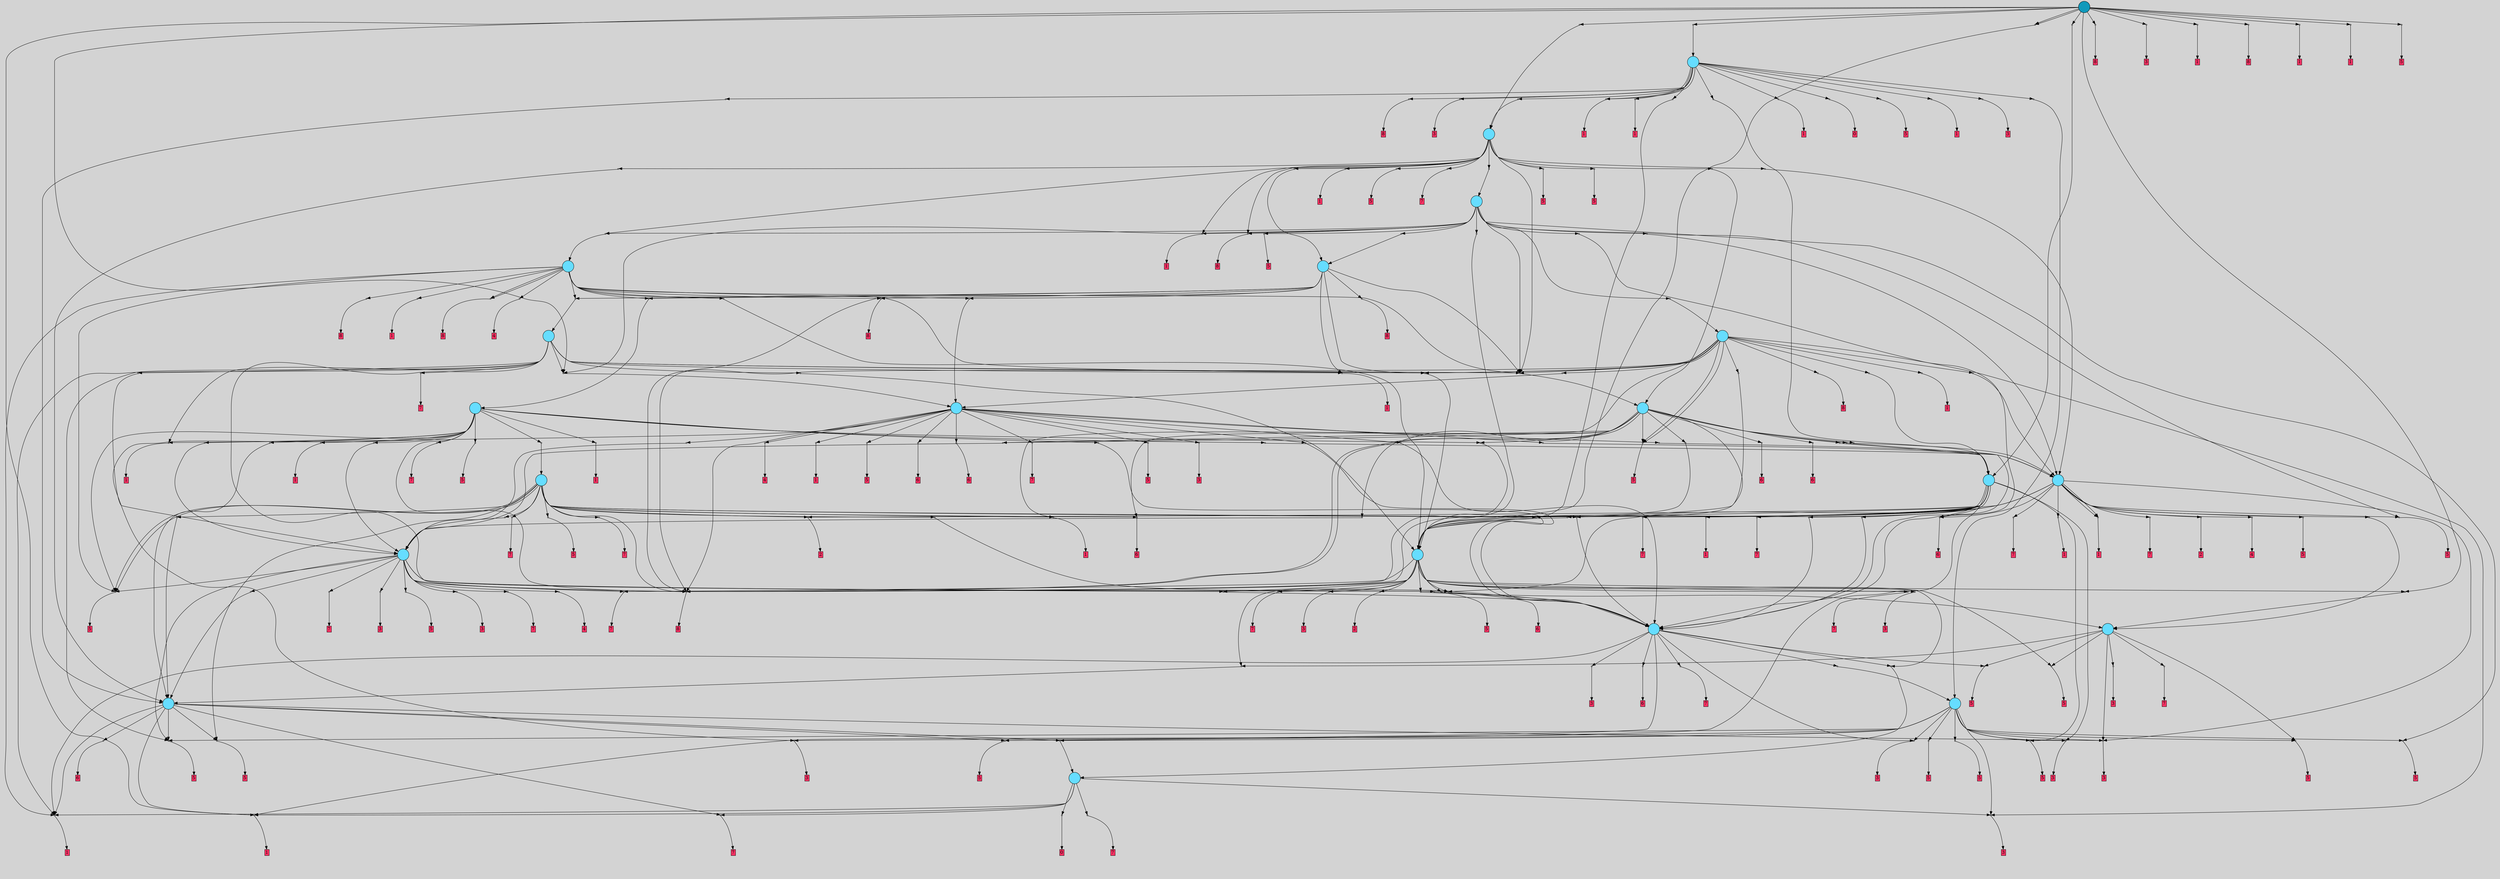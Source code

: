 // File exported with GEGELATI v1.3.1
// On the 2024-07-13 12:42:36
// With the MARL::MarlTPGGraphDotExporter
digraph{
	graph[pad = "0.212, 0.055" bgcolor = lightgray]
	node[shape=circle style = filled label = ""]
		T58 [fillcolor="#66ddff"]
		T89 [fillcolor="#66ddff"]
		T109 [fillcolor="#66ddff"]
		T120 [fillcolor="#66ddff"]
		T131 [fillcolor="#66ddff"]
		T178 [fillcolor="#66ddff"]
		T211 [fillcolor="#66ddff"]
		T232 [fillcolor="#66ddff"]
		T242 [fillcolor="#66ddff"]
		T268 [fillcolor="#66ddff"]
		T290 [fillcolor="#66ddff"]
		T355 [fillcolor="#66ddff"]
		T364 [fillcolor="#66ddff"]
		T438 [fillcolor="#66ddff"]
		T445 [fillcolor="#66ddff"]
		T491 [fillcolor="#66ddff"]
		T493 [fillcolor="#66ddff"]
		T500 [fillcolor="#66ddff"]
		T560 [fillcolor="#66ddff"]
		T916 [fillcolor="#66ddff"]
		T1030 [fillcolor="#1199bb"]
		P33272 [fillcolor="#cccccc" shape=point] //
		I33272 [shape=box style=invis label="5|5&0|5#0|5&#92;n4|0&1|7#4|1&#92;n5|7&1|7#3|1&#92;n"]
		P33272 -> I33272[style=invis]
		A20392 [fillcolor="#ff3366" shape=box margin=0.03 width=0 height=0 label="1"]
		T58 -> P33272 -> A20392
		P33273 [fillcolor="#cccccc" shape=point] //
		I33273 [shape=box style=invis label="3|3&0|5#3|7&#92;n0|0&1|2#0|4&#92;n0|0&3|4#2|0&#92;n0|4&0|6#0|2&#92;n1|0&4|1#4|4&#92;n2|2&0|0#4|2&#92;n8|5&2|2#0|2&#92;n0|2&0|3#0|5&#92;n3|5&3|1#0|3&#92;n"]
		P33273 -> I33273[style=invis]
		A20393 [fillcolor="#ff3366" shape=box margin=0.03 width=0 height=0 label="0"]
		T58 -> P33273 -> A20393
		P33274 [fillcolor="#cccccc" shape=point] //
		I33274 [shape=box style=invis label="2|0&2|7#4|7&#92;n3|2&4|2#2|1&#92;n"]
		P33274 -> I33274[style=invis]
		A20394 [fillcolor="#ff3366" shape=box margin=0.03 width=0 height=0 label="7"]
		T58 -> P33274 -> A20394
		P33275 [fillcolor="#cccccc" shape=point] //
		I33275 [shape=box style=invis label="2|0&4|3#2|2&#92;n1|1&2|2#0|6&#92;n"]
		P33275 -> I33275[style=invis]
		A20395 [fillcolor="#ff3366" shape=box margin=0.03 width=0 height=0 label="3"]
		T58 -> P33275 -> A20395
		P33276 [fillcolor="#cccccc" shape=point] //
		I33276 [shape=box style=invis label="4|7&3|3#1|5&#92;n3|2&1|4#2|4&#92;n8|6&2|1#2|2&#92;n4|1&4|3#1|3&#92;n0|2&4|1#1|0&#92;n2|7&0|3#0|3&#92;n6|7&0|1#4|0&#92;n6|7&0|3#3|4&#92;n2|7&3|2#2|6&#92;n7|2&0|6#3|0&#92;n"]
		P33276 -> I33276[style=invis]
		A20396 [fillcolor="#ff3366" shape=box margin=0.03 width=0 height=0 label="7"]
		T58 -> P33276 -> A20396
		P33277 [fillcolor="#cccccc" shape=point] //
		I33277 [shape=box style=invis label="7|0&0|2#1|0&#92;n5|3&3|7#2|4&#92;n5|0&0|7#4|3&#92;n5|7&4|0#1|1&#92;n4|2&0|4#3|1&#92;n"]
		P33277 -> I33277[style=invis]
		A20397 [fillcolor="#ff3366" shape=box margin=0.03 width=0 height=0 label="1"]
		T58 -> P33277 -> A20397
		P33278 [fillcolor="#cccccc" shape=point] //
		I33278 [shape=box style=invis label="2|0&4|5#2|2&#92;n7|0&2|7#4|4&#92;n"]
		P33278 -> I33278[style=invis]
		A20398 [fillcolor="#ff3366" shape=box margin=0.03 width=0 height=0 label="5"]
		T89 -> P33278 -> A20398
		P33279 [fillcolor="#cccccc" shape=point] //
		I33279 [shape=box style=invis label="2|2&0|0#0|0&#92;n7|1&1|2#0|6&#92;n4|7&2|5#3|1&#92;n3|4&0|2#0|5&#92;n3|2&0|2#4|6&#92;n3|3&3|7#1|4&#92;n0|5&2|1#0|5&#92;n1|6&4|3#0|4&#92;n"]
		P33279 -> I33279[style=invis]
		A20399 [fillcolor="#ff3366" shape=box margin=0.03 width=0 height=0 label="6"]
		T89 -> P33279 -> A20399
		T89 -> P33276
		P33280 [fillcolor="#cccccc" shape=point] //
		I33280 [shape=box style=invis label="6|1&2|4#3|4&#92;n4|7&1|7#3|4&#92;n3|5&3|1#4|7&#92;n1|7&1|4#4|2&#92;n0|0&2|1#1|4&#92;n8|7&1|3#2|5&#92;n5|3&1|0#2|0&#92;n"]
		P33280 -> I33280[style=invis]
		A20400 [fillcolor="#ff3366" shape=box margin=0.03 width=0 height=0 label="5"]
		T89 -> P33280 -> A20400
		P33281 [fillcolor="#cccccc" shape=point] //
		I33281 [shape=box style=invis label="5|7&4|3#3|5&#92;n6|6&2|3#1|5&#92;n5|3&3|0#3|3&#92;n4|1&4|2#0|5&#92;n3|6&1|6#0|7&#92;n1|0&2|1#0|7&#92;n"]
		P33281 -> I33281[style=invis]
		A20401 [fillcolor="#ff3366" shape=box margin=0.03 width=0 height=0 label="5"]
		T89 -> P33281 -> A20401
		T89 -> P33277
		P33282 [fillcolor="#cccccc" shape=point] //
		I33282 [shape=box style=invis label="5|7&4|3#3|5&#92;n0|7&0|1#1|0&#92;n1|0&2|5#0|7&#92;n4|1&1|1#4|5&#92;n5|3&3|0#3|3&#92;n4|1&1|2#0|1&#92;n"]
		P33282 -> I33282[style=invis]
		T89 -> P33282 -> T58
		P33283 [fillcolor="#cccccc" shape=point] //
		I33283 [shape=box style=invis label="1|1&2|2#0|6&#92;n2|0&4|5#2|2&#92;n"]
		P33283 -> I33283[style=invis]
		A20402 [fillcolor="#ff3366" shape=box margin=0.03 width=0 height=0 label="3"]
		T89 -> P33283 -> A20402
		T89 -> P33272
		P33284 [fillcolor="#cccccc" shape=point] //
		I33284 [shape=box style=invis label="6|2&4|4#3|4&#92;n1|3&0|0#4|5&#92;n2|0&4|5#2|4&#92;n"]
		P33284 -> I33284[style=invis]
		A20403 [fillcolor="#ff3366" shape=box margin=0.03 width=0 height=0 label="5"]
		T109 -> P33284 -> A20403
		T109 -> P33272
		P33285 [fillcolor="#cccccc" shape=point] //
		I33285 [shape=box style=invis label="1|2&0|6#1|2&#92;n0|1&3|3#4|3&#92;n5|0&4|1#2|4&#92;n8|2&2|2#2|0&#92;n"]
		P33285 -> I33285[style=invis]
		A20404 [fillcolor="#ff3366" shape=box margin=0.03 width=0 height=0 label="3"]
		T109 -> P33285 -> A20404
		P33286 [fillcolor="#cccccc" shape=point] //
		I33286 [shape=box style=invis label="5|3&1|0#2|0&#92;n4|7&1|7#3|4&#92;n3|5&3|5#4|7&#92;n1|7&1|4#4|2&#92;n0|0&2|1#1|4&#92;n3|1&2|6#1|0&#92;n8|7&1|3#2|5&#92;n6|1&2|4#3|4&#92;n"]
		P33286 -> I33286[style=invis]
		A20405 [fillcolor="#ff3366" shape=box margin=0.03 width=0 height=0 label="5"]
		T109 -> P33286 -> A20405
		T109 -> P33281
		T109 -> P33275
		P33287 [fillcolor="#cccccc" shape=point] //
		I33287 [shape=box style=invis label="1|6&0|0#2|3&#92;n2|1&2|5#2|7&#92;n7|7&1|6#2|4&#92;n8|6&0|5#0|7&#92;n2|2&2|5#4|4&#92;n5|2&3|4#0|4&#92;n"]
		P33287 -> I33287[style=invis]
		A20406 [fillcolor="#ff3366" shape=box margin=0.03 width=0 height=0 label="3"]
		T109 -> P33287 -> A20406
		P33288 [fillcolor="#cccccc" shape=point] //
		I33288 [shape=box style=invis label="2|1&0|2#1|0&#92;n1|3&2|6#0|2&#92;n4|7&2|7#3|4&#92;n1|6&4|1#3|4&#92;n5|0&4|7#4|5&#92;n8|5&3|2#1|7&#92;n1|4&4|6#4|7&#92;n5|0&3|0#2|0&#92;n"]
		P33288 -> I33288[style=invis]
		A20407 [fillcolor="#ff3366" shape=box margin=0.03 width=0 height=0 label="5"]
		T109 -> P33288 -> A20407
		P33289 [fillcolor="#cccccc" shape=point] //
		I33289 [shape=box style=invis label="3|0&3|0#0|7&#92;n4|7&0|4#2|4&#92;n2|6&3|0#4|1&#92;n2|7&2|2#1|0&#92;n3|5&3|6#4|7&#92;n6|5&1|2#4|2&#92;n5|3&4|0#3|0&#92;n8|0&0|2#0|1&#92;n8|7&1|0#2|5&#92;n0|5&3|2#1|7&#92;n"]
		P33289 -> I33289[style=invis]
		A20408 [fillcolor="#ff3366" shape=box margin=0.03 width=0 height=0 label="5"]
		T109 -> P33289 -> A20408
		T109 -> P33282
		P33290 [fillcolor="#cccccc" shape=point] //
		I33290 [shape=box style=invis label="5|7&4|3#3|5&#92;n6|6&4|3#1|5&#92;n5|3&3|0#3|3&#92;n1|0&2|1#0|7&#92;n4|1&1|2#0|5&#92;n3|6&1|6#0|7&#92;n"]
		P33290 -> I33290[style=invis]
		A20409 [fillcolor="#ff3366" shape=box margin=0.03 width=0 height=0 label="5"]
		T109 -> P33290 -> A20409
		P33291 [fillcolor="#cccccc" shape=point] //
		I33291 [shape=box style=invis label="8|5&2|6#0|3&#92;n2|0&4|5#2|2&#92;n"]
		P33291 -> I33291[style=invis]
		A20410 [fillcolor="#ff3366" shape=box margin=0.03 width=0 height=0 label="3"]
		T109 -> P33291 -> A20410
		T109 -> P33283
		P33292 [fillcolor="#cccccc" shape=point] //
		I33292 [shape=box style=invis label="4|0&4|1#3|6&#92;n1|7&3|0#1|4&#92;n"]
		P33292 -> I33292[style=invis]
		T120 -> P33292 -> T89
		P33293 [fillcolor="#cccccc" shape=point] //
		I33293 [shape=box style=invis label="4|7&3|3#1|5&#92;n4|1&4|3#1|3&#92;n8|6&2|1#2|2&#92;n3|2&1|4#2|4&#92;n0|2&4|1#1|0&#92;n2|7&0|3#0|3&#92;n6|7&0|1#4|0&#92;n6|7&4|3#3|4&#92;n2|7&3|2#2|6&#92;n7|2&0|6#3|0&#92;n"]
		P33293 -> I33293[style=invis]
		A20411 [fillcolor="#ff3366" shape=box margin=0.03 width=0 height=0 label="7"]
		T120 -> P33293 -> A20411
		T120 -> P33286
		P33294 [fillcolor="#cccccc" shape=point] //
		I33294 [shape=box style=invis label="2|1&0|2#1|0&#92;n2|4&0|6#3|7&#92;n1|3&2|6#0|2&#92;n8|5&3|2#1|7&#92;n8|6&4|1#3|4&#92;n5|0&4|7#4|5&#92;n4|7&2|7#3|4&#92;n1|4&4|6#4|7&#92;n5|0&3|0#2|0&#92;n"]
		P33294 -> I33294[style=invis]
		A20412 [fillcolor="#ff3366" shape=box margin=0.03 width=0 height=0 label="3"]
		T120 -> P33294 -> A20412
		P33295 [fillcolor="#cccccc" shape=point] //
		I33295 [shape=box style=invis label="2|0&4|5#2|7&#92;n"]
		P33295 -> I33295[style=invis]
		A20413 [fillcolor="#ff3366" shape=box margin=0.03 width=0 height=0 label="5"]
		T120 -> P33295 -> A20413
		T120 -> P33283
		P33296 [fillcolor="#cccccc" shape=point] //
		I33296 [shape=box style=invis label="5|7&4|3#3|5&#92;n6|6&2|3#1|5&#92;n1|0&2|1#0|7&#92;n4|1&4|2#0|5&#92;n5|3&3|1#3|3&#92;n"]
		P33296 -> I33296[style=invis]
		A20414 [fillcolor="#ff3366" shape=box margin=0.03 width=0 height=0 label="5"]
		T120 -> P33296 -> A20414
		T131 -> P33278
		P33297 [fillcolor="#cccccc" shape=point] //
		I33297 [shape=box style=invis label="7|2&2|7#2|6&#92;n1|3&2|6#0|2&#92;n1|6&4|1#3|4&#92;n2|1&0|2#1|0&#92;n4|7&2|7#0|4&#92;n1|4&4|6#4|7&#92;n5|0&4|7#4|5&#92;n8|5&3|2#1|7&#92;n2|6&0|7#1|1&#92;n"]
		P33297 -> I33297[style=invis]
		T131 -> P33297 -> T109
		T131 -> P33291
		T131 -> P33277
		P33298 [fillcolor="#cccccc" shape=point] //
		I33298 [shape=box style=invis label="5|7&4|3#3|5&#92;n0|7&0|1#1|0&#92;n6|6&4|3#1|5&#92;n5|3&3|0#3|3&#92;n1|0&2|5#0|7&#92;n4|1&1|2#0|5&#92;n"]
		P33298 -> I33298[style=invis]
		T131 -> P33298 -> T58
		T131 -> P33295
		P33299 [fillcolor="#cccccc" shape=point] //
		I33299 [shape=box style=invis label="6|0&2|3#2|6&#92;n8|3&3|6#4|5&#92;n6|3&3|6#0|4&#92;n4|5&0|4#4|6&#92;n8|2&0|1#4|6&#92;n"]
		P33299 -> I33299[style=invis]
		A20415 [fillcolor="#ff3366" shape=box margin=0.03 width=0 height=0 label="7"]
		T131 -> P33299 -> A20415
		P33300 [fillcolor="#cccccc" shape=point] //
		I33300 [shape=box style=invis label="7|1&4|1#0|7&#92;n1|3&1|5#0|7&#92;n6|0&1|5#0|3&#92;n8|5&2|6#4|3&#92;n"]
		P33300 -> I33300[style=invis]
		A20416 [fillcolor="#ff3366" shape=box margin=0.03 width=0 height=0 label="3"]
		T131 -> P33300 -> A20416
		P33301 [fillcolor="#cccccc" shape=point] //
		I33301 [shape=box style=invis label="2|2&0|0#0|0&#92;n7|1&1|2#0|6&#92;n4|7&2|5#3|1&#92;n3|4&0|2#0|5&#92;n3|2&0|2#4|6&#92;n1|2&0|1#4|1&#92;n0|5&2|1#0|5&#92;n1|6&4|0#0|4&#92;n3|3&3|7#1|4&#92;n"]
		P33301 -> I33301[style=invis]
		A20417 [fillcolor="#ff3366" shape=box margin=0.03 width=0 height=0 label="6"]
		T131 -> P33301 -> A20417
		T178 -> P33292
		P33302 [fillcolor="#cccccc" shape=point] //
		I33302 [shape=box style=invis label="2|0&1|5#2|4&#92;n1|3&0|0#4|5&#92;n"]
		P33302 -> I33302[style=invis]
		A20418 [fillcolor="#ff3366" shape=box margin=0.03 width=0 height=0 label="8"]
		T178 -> P33302 -> A20418
		P33303 [fillcolor="#cccccc" shape=point] //
		I33303 [shape=box style=invis label="0|7&2|4#4|1&#92;n3|2&1|4#4|1&#92;n8|5&0|5#3|7&#92;n3|3&4|0#3|7&#92;n0|2&4|1#1|0&#92;n8|6&3|5#2|2&#92;n4|0&2|7#2|5&#92;n5|5&4|3#4|3&#92;n6|7&0|1#4|0&#92;n3|7&3|0#2|6&#92;n"]
		P33303 -> I33303[style=invis]
		A20419 [fillcolor="#ff3366" shape=box margin=0.03 width=0 height=0 label="7"]
		T178 -> P33303 -> A20419
		P33304 [fillcolor="#cccccc" shape=point] //
		I33304 [shape=box style=invis label="1|1&0|2#0|6&#92;n2|0&4|3#2|2&#92;n"]
		P33304 -> I33304[style=invis]
		A20420 [fillcolor="#ff3366" shape=box margin=0.03 width=0 height=0 label="3"]
		T178 -> P33304 -> A20420
		P33305 [fillcolor="#cccccc" shape=point] //
		I33305 [shape=box style=invis label="5|4&1|3#2|4&#92;n6|5&1|7#3|6&#92;n"]
		P33305 -> I33305[style=invis]
		T178 -> P33305 -> T131
		P33306 [fillcolor="#cccccc" shape=point] //
		I33306 [shape=box style=invis label="0|1&1|6#1|2&#92;n4|1&4|5#2|0&#92;n2|7&2|5#4|5&#92;n7|5&1|1#0|7&#92;n0|0&2|0#0|2&#92;n0|5&2|5#4|5&#92;n1|4&3|5#1|0&#92;n0|5&4|4#3|7&#92;n"]
		P33306 -> I33306[style=invis]
		A20421 [fillcolor="#ff3366" shape=box margin=0.03 width=0 height=0 label="6"]
		T178 -> P33306 -> A20421
		P33307 [fillcolor="#cccccc" shape=point] //
		I33307 [shape=box style=invis label="0|7&2|4#4|1&#92;n8|6&3|5#2|2&#92;n0|2&4|1#1|0&#92;n3|3&4|0#3|7&#92;n8|5&0|5#3|7&#92;n3|2&1|4#4|1&#92;n4|0&2|7#2|7&#92;n5|5&4|3#4|3&#92;n6|7&0|1#4|0&#92;n2|7&3|0#2|6&#92;n"]
		P33307 -> I33307[style=invis]
		A20422 [fillcolor="#ff3366" shape=box margin=0.03 width=0 height=0 label="7"]
		T178 -> P33307 -> A20422
		P33308 [fillcolor="#cccccc" shape=point] //
		I33308 [shape=box style=invis label="2|7&3|0#2|6&#92;n0|2&4|1#1|0&#92;n3|3&4|0#3|7&#92;n8|5&0|5#3|7&#92;n3|2&1|4#4|1&#92;n4|0&2|7#2|7&#92;n5|5&0|3#4|3&#92;n6|7&0|1#4|0&#92;n8|6&3|5#2|2&#92;n"]
		P33308 -> I33308[style=invis]
		A20423 [fillcolor="#ff3366" shape=box margin=0.03 width=0 height=0 label="7"]
		T178 -> P33308 -> A20423
		P33309 [fillcolor="#cccccc" shape=point] //
		I33309 [shape=box style=invis label="2|1&0|2#1|0&#92;n2|4&0|6#3|7&#92;n1|4&4|6#4|7&#92;n8|5&3|4#1|7&#92;n8|6&4|1#3|4&#92;n5|0&3|0#2|0&#92;n5|0&4|7#4|5&#92;n4|7&2|7#1|4&#92;n1|3&2|6#0|2&#92;n6|2&2|1#4|1&#92;n"]
		P33309 -> I33309[style=invis]
		A20424 [fillcolor="#ff3366" shape=box margin=0.03 width=0 height=0 label="3"]
		T178 -> P33309 -> A20424
		P33310 [fillcolor="#cccccc" shape=point] //
		I33310 [shape=box style=invis label="0|5&2|1#1|5&#92;n2|2&0|7#0|0&#92;n3|4&2|0#1|5&#92;n3|2&0|2#4|6&#92;n8|1&1|0#1|7&#92;n3|4&0|2#0|5&#92;n4|7&2|5#3|1&#92;n3|0&2|5#1|5&#92;n7|2&1|2#0|6&#92;n1|3&4|3#2|4&#92;n"]
		P33310 -> I33310[style=invis]
		A20425 [fillcolor="#ff3366" shape=box margin=0.03 width=0 height=0 label="2"]
		T178 -> P33310 -> A20425
		P33311 [fillcolor="#cccccc" shape=point] //
		I33311 [shape=box style=invis label="3|3&0|4#0|6&#92;n2|0&2|5#2|7&#92;n"]
		P33311 -> I33311[style=invis]
		A20426 [fillcolor="#ff3366" shape=box margin=0.03 width=0 height=0 label="5"]
		T178 -> P33311 -> A20426
		T178 -> P33298
		T178 -> P33296
		P33312 [fillcolor="#cccccc" shape=point] //
		I33312 [shape=box style=invis label="5|7&4|3#4|5&#92;n6|6&2|3#1|5&#92;n5|7&2|7#0|4&#92;n4|1&4|2#0|5&#92;n3|6&1|6#0|7&#92;n7|5&2|5#4|1&#92;n5|3&1|0#3|3&#92;n1|0&2|1#0|7&#92;n"]
		P33312 -> I33312[style=invis]
		T178 -> P33312 -> T120
		P33313 [fillcolor="#cccccc" shape=point] //
		I33313 [shape=box style=invis label="0|0&4|7#0|0&#92;n6|5&1|7#3|6&#92;n"]
		P33313 -> I33313[style=invis]
		T178 -> P33313 -> T131
		P33314 [fillcolor="#cccccc" shape=point] //
		I33314 [shape=box style=invis label="0|2&0|6#0|0&#92;n1|0&3|5#3|0&#92;n"]
		P33314 -> I33314[style=invis]
		T211 -> P33314 -> T89
		T211 -> P33302
		P33315 [fillcolor="#cccccc" shape=point] //
		I33315 [shape=box style=invis label="0|7&2|4#4|1&#92;n3|2&1|4#4|1&#92;n8|5&0|5#3|7&#92;n6|7&1|1#4|0&#92;n3|1&4|4#1|7&#92;n8|6&3|5#2|2&#92;n5|5&4|3#4|3&#92;n4|0&4|7#2|5&#92;n3|3&4|0#3|7&#92;n3|7&3|0#2|6&#92;n"]
		P33315 -> I33315[style=invis]
		A20427 [fillcolor="#ff3366" shape=box margin=0.03 width=0 height=0 label="7"]
		T211 -> P33315 -> A20427
		T211 -> P33313
		T211 -> P33306
		P33316 [fillcolor="#cccccc" shape=point] //
		I33316 [shape=box style=invis label="2|0&2|5#2|7&#92;n"]
		P33316 -> I33316[style=invis]
		A20428 [fillcolor="#ff3366" shape=box margin=0.03 width=0 height=0 label="5"]
		T211 -> P33316 -> A20428
		P33317 [fillcolor="#cccccc" shape=point] //
		I33317 [shape=box style=invis label="5|1&1|6#2|2&#92;n0|0&0|7#0|4&#92;n2|5&1|1#4|0&#92;n8|5&3|6#1|7&#92;n1|4&1|0#0|6&#92;n7|6&3|0#3|6&#92;n1|7&2|6#0|4&#92;n"]
		P33317 -> I33317[style=invis]
		A20429 [fillcolor="#ff3366" shape=box margin=0.03 width=0 height=0 label="3"]
		T211 -> P33317 -> A20429
		P33318 [fillcolor="#cccccc" shape=point] //
		I33318 [shape=box style=invis label="7|6&3|3#4|6&#92;n1|0&2|5#0|7&#92;n6|1&0|2#0|5&#92;n6|6&2|2#3|1&#92;n7|4&1|5#0|5&#92;n5|7&4|3#0|5&#92;n"]
		P33318 -> I33318[style=invis]
		A20430 [fillcolor="#ff3366" shape=box margin=0.03 width=0 height=0 label="5"]
		T211 -> P33318 -> A20430
		P33319 [fillcolor="#cccccc" shape=point] //
		I33319 [shape=box style=invis label="5|5&2|6#3|6&#92;n1|5&0|1#1|3&#92;n5|3&1|0#4|7&#92;n6|0&3|7#1|4&#92;n"]
		P33319 -> I33319[style=invis]
		A20431 [fillcolor="#ff3366" shape=box margin=0.03 width=0 height=0 label="3"]
		T211 -> P33319 -> A20431
		P33320 [fillcolor="#cccccc" shape=point] //
		I33320 [shape=box style=invis label="4|0&2|7#2|7&#92;n0|2&4|1#1|0&#92;n3|3&4|0#4|7&#92;n3|2&1|4#4|1&#92;n2|7&3|0#2|6&#92;n5|5&0|3#4|3&#92;n6|7&0|1#4|0&#92;n8|6&3|5#2|2&#92;n"]
		P33320 -> I33320[style=invis]
		A20432 [fillcolor="#ff3366" shape=box margin=0.03 width=0 height=0 label="7"]
		T211 -> P33320 -> A20432
		T211 -> P33307
		T211 -> P33281
		P33321 [fillcolor="#cccccc" shape=point] //
		I33321 [shape=box style=invis label="3|6&2|6#0|7&#92;n5|7&4|3#4|5&#92;n4|1&2|2#0|5&#92;n5|3&3|0#3|3&#92;n6|6&2|3#1|5&#92;n1|3&0|6#0|4&#92;n1|0&2|1#0|7&#92;n"]
		P33321 -> I33321[style=invis]
		T211 -> P33321 -> T120
		P33322 [fillcolor="#cccccc" shape=point] //
		I33322 [shape=box style=invis label="2|7&2|0#1|5&#92;n2|0&3|5#2|2&#92;n"]
		P33322 -> I33322[style=invis]
		A20433 [fillcolor="#ff3366" shape=box margin=0.03 width=0 height=0 label="4"]
		T211 -> P33322 -> A20433
		P33323 [fillcolor="#cccccc" shape=point] //
		I33323 [shape=box style=invis label="1|7&3|0#4|4&#92;n4|0&4|6#3|6&#92;n6|2&0|1#1|0&#92;n"]
		P33323 -> I33323[style=invis]
		T232 -> P33323 -> T178
		P33324 [fillcolor="#cccccc" shape=point] //
		I33324 [shape=box style=invis label="3|0&3|3#2|1&#92;n5|0&3|4#2|7&#92;n"]
		P33324 -> I33324[style=invis]
		T232 -> P33324 -> T131
		P33325 [fillcolor="#cccccc" shape=point] //
		I33325 [shape=box style=invis label="1|4&3|5#0|0&#92;n4|1&4|5#2|0&#92;n2|7&2|5#4|5&#92;n7|5&1|1#0|7&#92;n0|0&2|0#0|2&#92;n2|7&1|3#0|6&#92;n0|5&2|5#4|5&#92;n0|1&1|6#1|2&#92;n0|5&4|4#3|7&#92;n"]
		P33325 -> I33325[style=invis]
		A20434 [fillcolor="#ff3366" shape=box margin=0.03 width=0 height=0 label="6"]
		T232 -> P33325 -> A20434
		P33326 [fillcolor="#cccccc" shape=point] //
		I33326 [shape=box style=invis label="6|0&2|4#4|2&#92;n4|1&3|2#2|6&#92;n4|2&0|4#1|4&#92;n"]
		P33326 -> I33326[style=invis]
		T232 -> P33326 -> T131
		T232 -> P33290
		T232 -> P33325
		P33327 [fillcolor="#cccccc" shape=point] //
		I33327 [shape=box style=invis label="4|5&0|4#4|6&#92;n8|3&3|6#4|5&#92;n6|3&3|6#0|4&#92;n6|0&4|3#2|6&#92;n3|5&4|7#4|1&#92;n8|2&0|1#4|6&#92;n"]
		P33327 -> I33327[style=invis]
		A20435 [fillcolor="#ff3366" shape=box margin=0.03 width=0 height=0 label="7"]
		T232 -> P33327 -> A20435
		P33328 [fillcolor="#cccccc" shape=point] //
		I33328 [shape=box style=invis label="2|2&0|7#0|0&#92;n0|5&2|1#0|5&#92;n4|7&2|5#3|1&#92;n3|4&0|2#0|5&#92;n3|2&0|2#4|6&#92;n3|3&3|7#1|4&#92;n7|1&1|2#0|6&#92;n1|6&4|3#0|4&#92;n"]
		P33328 -> I33328[style=invis]
		A20436 [fillcolor="#ff3366" shape=box margin=0.03 width=0 height=0 label="2"]
		T232 -> P33328 -> A20436
		T232 -> P33278
		P33329 [fillcolor="#cccccc" shape=point] //
		I33329 [shape=box style=invis label="3|7&1|3#4|6&#92;n2|0&2|3#0|7&#92;n8|4&3|6#0|6&#92;n"]
		P33329 -> I33329[style=invis]
		A20437 [fillcolor="#ff3366" shape=box margin=0.03 width=0 height=0 label="1"]
		T232 -> P33329 -> A20437
		P33330 [fillcolor="#cccccc" shape=point] //
		I33330 [shape=box style=invis label="0|7&2|4#4|1&#92;n6|7&2|0#4|0&#92;n3|3&4|0#3|7&#92;n4|0&2|7#3|7&#92;n3|2&1|4#4|1&#92;n8|5&0|5#3|7&#92;n0|1&0|3#2|1&#92;n2|7&3|0#2|6&#92;n1|6&0|7#3|0&#92;n5|5&4|3#4|3&#92;n"]
		P33330 -> I33330[style=invis]
		A20438 [fillcolor="#ff3366" shape=box margin=0.03 width=0 height=0 label="7"]
		T232 -> P33330 -> A20438
		T232 -> P33302
		T232 -> P33287
		P33331 [fillcolor="#cccccc" shape=point] //
		I33331 [shape=box style=invis label="1|7&3|0#1|4&#92;n4|0&4|6#3|6&#92;n"]
		P33331 -> I33331[style=invis]
		T242 -> P33331 -> T178
		T242 -> P33302
		P33332 [fillcolor="#cccccc" shape=point] //
		I33332 [shape=box style=invis label="0|6&1|7#0|1&#92;n0|7&2|3#4|2&#92;n1|6&2|2#0|7&#92;n1|0&2|1#4|5&#92;n"]
		P33332 -> I33332[style=invis]
		A20439 [fillcolor="#ff3366" shape=box margin=0.03 width=0 height=0 label="1"]
		T242 -> P33332 -> A20439
		P33333 [fillcolor="#cccccc" shape=point] //
		I33333 [shape=box style=invis label="5|1&0|4#2|2&#92;n5|6&3|4#2|7&#92;n3|0&3|3#2|1&#92;n"]
		P33333 -> I33333[style=invis]
		T242 -> P33333 -> T131
		P33334 [fillcolor="#cccccc" shape=point] //
		I33334 [shape=box style=invis label="0|7&2|4#4|1&#92;n6|7&1|0#4|0&#92;n0|1&0|3#2|1&#92;n5|5&4|3#4|3&#92;n7|2&1|4#4|1&#92;n8|5&0|5#3|7&#92;n4|0&2|0#3|7&#92;n2|7&3|0#2|6&#92;n1|6&0|7#3|0&#92;n3|3&4|0#3|7&#92;n"]
		P33334 -> I33334[style=invis]
		A20440 [fillcolor="#ff3366" shape=box margin=0.03 width=0 height=0 label="7"]
		T242 -> P33334 -> A20440
		P33335 [fillcolor="#cccccc" shape=point] //
		I33335 [shape=box style=invis label="4|2&1|7#2|5&#92;n3|0&1|7#4|6&#92;n"]
		P33335 -> I33335[style=invis]
		T242 -> P33335 -> T131
		P33336 [fillcolor="#cccccc" shape=point] //
		I33336 [shape=box style=invis label="0|5&4|4#3|7&#92;n4|1&4|5#2|0&#92;n2|7&2|5#4|5&#92;n7|5&1|1#0|7&#92;n0|0&2|0#0|2&#92;n2|7&1|3#0|6&#92;n0|5&2|5#4|5&#92;n0|1&1|6#1|2&#92;n1|4&3|2#0|0&#92;n"]
		P33336 -> I33336[style=invis]
		A20441 [fillcolor="#ff3366" shape=box margin=0.03 width=0 height=0 label="6"]
		T242 -> P33336 -> A20441
		T242 -> P33328
		P33337 [fillcolor="#cccccc" shape=point] //
		I33337 [shape=box style=invis label="5|6&2|5#2|2&#92;n4|6&1|1#4|0&#92;n3|2&4|4#0|4&#92;n"]
		P33337 -> I33337[style=invis]
		T242 -> P33337 -> T89
		P33338 [fillcolor="#cccccc" shape=point] //
		I33338 [shape=box style=invis label="1|0&1|7#3|5&#92;n6|7&1|7#4|6&#92;n7|7&0|6#3|2&#92;n"]
		P33338 -> I33338[style=invis]
		A20442 [fillcolor="#ff3366" shape=box margin=0.03 width=0 height=0 label="5"]
		T242 -> P33338 -> A20442
		T242 -> P33316
		T242 -> P33316
		T242 -> P33280
		P33339 [fillcolor="#cccccc" shape=point] //
		I33339 [shape=box style=invis label="1|7&2|3#2|5&#92;n3|4&1|6#3|5&#92;n4|1&2|5#2|7&#92;n3|6&4|1#3|0&#92;n1|0&2|1#0|7&#92;n6|3&2|3#1|5&#92;n0|1&3|0#3|3&#92;n4|0&4|2#2|4&#92;n8|5&0|2#3|3&#92;n"]
		P33339 -> I33339[style=invis]
		T242 -> P33339 -> T211
		P33340 [fillcolor="#cccccc" shape=point] //
		I33340 [shape=box style=invis label="8|5&0|5#3|7&#92;n3|2&1|4#4|1&#92;n0|7&2|4#4|1&#92;n3|3&4|0#3|7&#92;n0|2&4|1#1|0&#92;n8|6&3|5#2|1&#92;n4|0&2|7#2|5&#92;n5|5&4|3#4|3&#92;n6|7&0|1#4|0&#92;n3|7&3|0#2|6&#92;n"]
		P33340 -> I33340[style=invis]
		A20443 [fillcolor="#ff3366" shape=box margin=0.03 width=0 height=0 label="7"]
		T242 -> P33340 -> A20443
		T268 -> P33331
		T268 -> P33302
		P33341 [fillcolor="#cccccc" shape=point] //
		I33341 [shape=box style=invis label="5|6&1|7#3|1&#92;n1|7&1|2#4|6&#92;n2|0&3|4#0|7&#92;n4|0&1|7#4|1&#92;n8|4&3|6#3|6&#92;n"]
		P33341 -> I33341[style=invis]
		A20444 [fillcolor="#ff3366" shape=box margin=0.03 width=0 height=0 label="1"]
		T268 -> P33341 -> A20444
		P33342 [fillcolor="#cccccc" shape=point] //
		I33342 [shape=box style=invis label="3|6&1|6#0|7&#92;n4|1&4|3#0|5&#92;n6|6&2|3#1|5&#92;n1|0&2|7#0|7&#92;n6|3&3|0#3|3&#92;n"]
		P33342 -> I33342[style=invis]
		T268 -> P33342 -> T120
		T268 -> P33325
		P33343 [fillcolor="#cccccc" shape=point] //
		I33343 [shape=box style=invis label="0|3&2|5#2|1&#92;n6|7&0|1#4|0&#92;n3|2&0|4#4|1&#92;n2|7&3|0#2|6&#92;n4|0&2|5#2|7&#92;n8|6&3|5#2|2&#92;n4|4&4|0#1|1&#92;n3|6&1|4#2|0&#92;n3|5&0|5#3|7&#92;n"]
		P33343 -> I33343[style=invis]
		A20445 [fillcolor="#ff3366" shape=box margin=0.03 width=0 height=0 label="7"]
		T268 -> P33343 -> A20445
		P33344 [fillcolor="#cccccc" shape=point] //
		I33344 [shape=box style=invis label="3|4&0|2#0|5&#92;n1|3&4|3#2|4&#92;n4|7&2|5#3|1&#92;n3|2&0|2#4|6&#92;n8|1&1|0#1|7&#92;n2|2&0|7#0|0&#92;n0|1&2|5#1|5&#92;n7|2&1|2#0|6&#92;n1|0&1|0#0|7&#92;n"]
		P33344 -> I33344[style=invis]
		A20446 [fillcolor="#ff3366" shape=box margin=0.03 width=0 height=0 label="2"]
		T268 -> P33344 -> A20446
		P33345 [fillcolor="#cccccc" shape=point] //
		I33345 [shape=box style=invis label="4|2&1|7#3|5&#92;n0|1&0|6#1|2&#92;n4|6&2|2#1|6&#92;n"]
		P33345 -> I33345[style=invis]
		A20447 [fillcolor="#ff3366" shape=box margin=0.03 width=0 height=0 label="4"]
		T268 -> P33345 -> A20447
		P33346 [fillcolor="#cccccc" shape=point] //
		I33346 [shape=box style=invis label="2|2&2|5#2|7&#92;n"]
		P33346 -> I33346[style=invis]
		A20448 [fillcolor="#ff3366" shape=box margin=0.03 width=0 height=0 label="5"]
		T268 -> P33346 -> A20448
		P33347 [fillcolor="#cccccc" shape=point] //
		I33347 [shape=box style=invis label="1|7&2|3#2|5&#92;n3|4&1|6#3|5&#92;n4|1&2|5#2|7&#92;n3|6&4|1#3|0&#92;n4|0&4|2#2|4&#92;n6|0&3|6#2|1&#92;n6|3&2|3#1|5&#92;n0|3&3|0#3|3&#92;n1|0&2|1#0|7&#92;n"]
		P33347 -> I33347[style=invis]
		A20449 [fillcolor="#ff3366" shape=box margin=0.03 width=0 height=0 label="5"]
		T268 -> P33347 -> A20449
		T268 -> P33341
		P33348 [fillcolor="#cccccc" shape=point] //
		I33348 [shape=box style=invis label="0|4&3|1#0|6&#92;n7|6&3|5#2|2&#92;n8|5&0|5#3|7&#92;n3|4&1|4#2|0&#92;n4|0&2|1#3|4&#92;n2|0&0|7#3|3&#92;n4|5&4|1#2|7&#92;n7|6&0|3#4|7&#92;n0|3&4|3#1|7&#92;n6|2&4|0#3|7&#92;n"]
		P33348 -> I33348[style=invis]
		A20450 [fillcolor="#ff3366" shape=box margin=0.03 width=0 height=0 label="7"]
		T268 -> P33348 -> A20450
		T268 -> P33283
		P33349 [fillcolor="#cccccc" shape=point] //
		I33349 [shape=box style=invis label="4|0&1|7#4|1&#92;n1|7&1|2#4|6&#92;n2|5&3|4#0|7&#92;n5|6&1|7#3|1&#92;n8|4&3|6#3|6&#92;n"]
		P33349 -> I33349[style=invis]
		A20451 [fillcolor="#ff3366" shape=box margin=0.03 width=0 height=0 label="1"]
		T268 -> P33349 -> A20451
		T268 -> P33306
		P33350 [fillcolor="#cccccc" shape=point] //
		I33350 [shape=box style=invis label="4|0&4|6#3|6&#92;n1|7&3|0#4|4&#92;n"]
		P33350 -> I33350[style=invis]
		T290 -> P33350 -> T178
		T290 -> P33302
		P33351 [fillcolor="#cccccc" shape=point] //
		I33351 [shape=box style=invis label="0|5&1|7#0|1&#92;n1|6&2|2#0|7&#92;n8|4&3|2#2|7&#92;n0|7&2|3#4|2&#92;n1|0&2|1#4|5&#92;n"]
		P33351 -> I33351[style=invis]
		A20452 [fillcolor="#ff3366" shape=box margin=0.03 width=0 height=0 label="1"]
		T290 -> P33351 -> A20452
		P33352 [fillcolor="#cccccc" shape=point] //
		I33352 [shape=box style=invis label="3|0&4|3#2|1&#92;n5|6&3|4#2|7&#92;n"]
		P33352 -> I33352[style=invis]
		T290 -> P33352 -> T268
		P33353 [fillcolor="#cccccc" shape=point] //
		I33353 [shape=box style=invis label="0|6&4|2#3|5&#92;n5|5&4|4#4|3&#92;n0|2&0|3#2|1&#92;n7|0&1|0#0|6&#92;n2|6&3|0#2|6&#92;n8|1&0|5#3|7&#92;n3|3&4|2#3|3&#92;n8|7&4|7#0|5&#92;n0|4&2|4#2|4&#92;n0|7&1|7#4|0&#92;n"]
		P33353 -> I33353[style=invis]
		A20453 [fillcolor="#ff3366" shape=box margin=0.03 width=0 height=0 label="7"]
		T290 -> P33353 -> A20453
		P33354 [fillcolor="#cccccc" shape=point] //
		I33354 [shape=box style=invis label="3|0&1|7#4|6&#92;n4|2&1|7#2|5&#92;n4|7&3|0#3|0&#92;n"]
		P33354 -> I33354[style=invis]
		T290 -> P33354 -> T131
		P33355 [fillcolor="#cccccc" shape=point] //
		I33355 [shape=box style=invis label="3|2&4|4#0|4&#92;n4|6&1|1#2|0&#92;n6|0&2|1#1|7&#92;n"]
		P33355 -> I33355[style=invis]
		T290 -> P33355 -> T89
		P33356 [fillcolor="#cccccc" shape=point] //
		I33356 [shape=box style=invis label="6|5&0|4#3|2&#92;n8|7&1|7#4|6&#92;n1|0&1|7#3|5&#92;n"]
		P33356 -> I33356[style=invis]
		A20454 [fillcolor="#ff3366" shape=box margin=0.03 width=0 height=0 label="5"]
		T290 -> P33356 -> A20454
		T290 -> P33316
		P33357 [fillcolor="#cccccc" shape=point] //
		I33357 [shape=box style=invis label="4|0&3|6#3|7&#92;n0|2&4|6#2|4&#92;n"]
		P33357 -> I33357[style=invis]
		T290 -> P33357 -> T242
		P33358 [fillcolor="#cccccc" shape=point] //
		I33358 [shape=box style=invis label="1|7&2|3#2|5&#92;n7|4&1|6#3|5&#92;n8|5&0|2#3|3&#92;n6|3&2|3#1|5&#92;n3|6&4|1#3|0&#92;n4|1&2|5#2|7&#92;n0|1&3|0#3|3&#92;n4|0&4|2#2|6&#92;n1|7&2|4#1|6&#92;n0|0&4|5#3|6&#92;n"]
		P33358 -> I33358[style=invis]
		T290 -> P33358 -> T211
		P33359 [fillcolor="#cccccc" shape=point] //
		I33359 [shape=box style=invis label="4|1&2|5#2|7&#92;n3|6&4|1#3|1&#92;n1|0&2|1#0|0&#92;n5|2&0|0#4|5&#92;n8|3&3|2#4|5&#92;n0|1&3|0#3|3&#92;n4|0&4|3#2|4&#92;n1|7&2|3#2|5&#92;n3|4&1|6#3|5&#92;n8|4&2|2#3|3&#92;n"]
		P33359 -> I33359[style=invis]
		T290 -> P33359 -> T211
		T290 -> P33285
		P33360 [fillcolor="#cccccc" shape=point] //
		I33360 [shape=box style=invis label="0|0&3|3#2|2&#92;n7|4&4|2#4|5&#92;n5|7&4|1#4|0&#92;n8|4&3|6#3|6&#92;n"]
		P33360 -> I33360[style=invis]
		A20455 [fillcolor="#ff3366" shape=box margin=0.03 width=0 height=0 label="1"]
		T290 -> P33360 -> A20455
		T355 -> P33350
		T355 -> P33302
		T355 -> P33332
		P33361 [fillcolor="#cccccc" shape=point] //
		I33361 [shape=box style=invis label="3|0&4|3#2|2&#92;n0|3&0|2#4|7&#92;n7|1&2|2#2|2&#92;n"]
		P33361 -> I33361[style=invis]
		T355 -> P33361 -> T268
		P33362 [fillcolor="#cccccc" shape=point] //
		I33362 [shape=box style=invis label="2|2&3|4#3|0&#92;n3|0&4|0#1|4&#92;n4|7&1|0#1|4&#92;n"]
		P33362 -> I33362[style=invis]
		T355 -> P33362 -> T131
		T355 -> P33336
		P33363 [fillcolor="#cccccc" shape=point] //
		I33363 [shape=box style=invis label="2|0&3|5#2|7&#92;n"]
		P33363 -> I33363[style=invis]
		A20456 [fillcolor="#ff3366" shape=box margin=0.03 width=0 height=0 label="5"]
		T355 -> P33363 -> A20456
		T355 -> P33333
		P33364 [fillcolor="#cccccc" shape=point] //
		I33364 [shape=box style=invis label="1|7&2|3#2|5&#92;n7|4&1|6#3|5&#92;n2|5&0|2#3|3&#92;n0|1&3|0#3|3&#92;n3|0&2|1#0|7&#92;n3|6&4|1#3|0&#92;n6|3&2|3#1|5&#92;n4|1&2|5#2|7&#92;n4|0&4|2#2|4&#92;n1|7&2|4#1|6&#92;n"]
		P33364 -> I33364[style=invis]
		T355 -> P33364 -> T211
		P33365 [fillcolor="#cccccc" shape=point] //
		I33365 [shape=box style=invis label="0|4&3|2#4|5&#92;n2|6&1|0#2|2&#92;n4|4&1|3#0|6&#92;n4|2&4|2#1|1&#92;n1|1&1|5#4|3&#92;n0|0&2|6#0|2&#92;n4|7&0|2#4|2&#92;n8|6&4|7#0|5&#92;n"]
		P33365 -> I33365[style=invis]
		A20457 [fillcolor="#ff3366" shape=box margin=0.03 width=0 height=0 label="6"]
		T355 -> P33365 -> A20457
		T355 -> P33302
		P33366 [fillcolor="#cccccc" shape=point] //
		I33366 [shape=box style=invis label="8|4&0|5#4|0&#92;n4|3&4|2#2|4&#92;n2|4&1|6#3|3&#92;n3|6&4|1#3|0&#92;n5|3&1|7#4|0&#92;n8|7&3|7#1|2&#92;n1|0&2|1#0|7&#92;n1|0&1|4#4|2&#92;n0|2&3|5#1|7&#92;n4|1&2|5#2|4&#92;n"]
		P33366 -> I33366[style=invis]
		T355 -> P33366 -> T232
		P33367 [fillcolor="#cccccc" shape=point] //
		I33367 [shape=box style=invis label="1|3&3|0#4|0&#92;n0|0&0|0#2|6&#92;n1|2&3|5#0|1&#92;n"]
		P33367 -> I33367[style=invis]
		T355 -> P33367 -> T178
		P33368 [fillcolor="#cccccc" shape=point] //
		I33368 [shape=box style=invis label="1|7&2|3#0|5&#92;n4|0&4|2#2|4&#92;n4|1&2|5#2|7&#92;n3|4&1|6#3|5&#92;n4|6&0|7#0|6&#92;n6|3&2|3#1|5&#92;n8|5&0|2#3|3&#92;n0|1&3|0#3|3&#92;n1|0&2|1#1|7&#92;n7|4&2|3#1|4&#92;n"]
		P33368 -> I33368[style=invis]
		T355 -> P33368 -> T211
		P33369 [fillcolor="#cccccc" shape=point] //
		I33369 [shape=box style=invis label="4|4&1|3#0|6&#92;n1|5&3|3#0|4&#92;n6|4&2|1#2|3&#92;n4|2&4|2#1|1&#92;n0|4&3|2#4|5&#92;n1|1&1|0#4|3&#92;n0|0&2|6#0|2&#92;n4|7&0|2#4|2&#92;n8|6&4|7#0|5&#92;n"]
		P33369 -> I33369[style=invis]
		A20458 [fillcolor="#ff3366" shape=box margin=0.03 width=0 height=0 label="6"]
		T355 -> P33369 -> A20458
		P33370 [fillcolor="#cccccc" shape=point] //
		I33370 [shape=box style=invis label="0|7&2|4#4|1&#92;n6|7&1|0#4|0&#92;n0|1&0|3#2|1&#92;n2|7&3|0#2|6&#92;n7|2&1|4#4|1&#92;n8|5&0|5#3|7&#92;n4|0&2|0#3|7&#92;n5|5&4|6#4|3&#92;n1|6&0|7#3|0&#92;n3|3&4|0#3|7&#92;n"]
		P33370 -> I33370[style=invis]
		A20459 [fillcolor="#ff3366" shape=box margin=0.03 width=0 height=0 label="7"]
		T364 -> P33370 -> A20459
		P33371 [fillcolor="#cccccc" shape=point] //
		I33371 [shape=box style=invis label="4|2&1|7#2|5&#92;n3|7&1|7#4|6&#92;n"]
		P33371 -> I33371[style=invis]
		T364 -> P33371 -> T131
		P33372 [fillcolor="#cccccc" shape=point] //
		I33372 [shape=box style=invis label="4|7&3|6#2|3&#92;n1|0&1|7#3|5&#92;n6|5&0|4#3|2&#92;n"]
		P33372 -> I33372[style=invis]
		A20460 [fillcolor="#ff3366" shape=box margin=0.03 width=0 height=0 label="5"]
		T364 -> P33372 -> A20460
		P33373 [fillcolor="#cccccc" shape=point] //
		I33373 [shape=box style=invis label="0|6&4|6#1|4&#92;n6|0&3|2#4|7&#92;n8|6&1|3#2|5&#92;n5|7&2|2#2|4&#92;n2|7&3|0#3|1&#92;n3|4&4|2#2|5&#92;n2|5&1|7#3|7&#92;n"]
		P33373 -> I33373[style=invis]
		A20461 [fillcolor="#ff3366" shape=box margin=0.03 width=0 height=0 label="3"]
		T364 -> P33373 -> A20461
		P33374 [fillcolor="#cccccc" shape=point] //
		I33374 [shape=box style=invis label="4|3&4|2#2|4&#92;n8|4&0|5#4|0&#92;n1|0&1|4#4|2&#92;n3|3&2|5#4|6&#92;n5|3&0|7#4|0&#92;n8|7&3|7#1|2&#92;n3|4&1|6#3|4&#92;n4|1&2|5#2|4&#92;n"]
		P33374 -> I33374[style=invis]
		T364 -> P33374 -> T232
		P33375 [fillcolor="#cccccc" shape=point] //
		I33375 [shape=box style=invis label="8|4&2|0#4|0&#92;n0|6&1|7#0|5&#92;n0|7&2|3#4|2&#92;n1|0&2|1#4|5&#92;n1|6&2|2#0|7&#92;n"]
		P33375 -> I33375[style=invis]
		A20462 [fillcolor="#ff3366" shape=box margin=0.03 width=0 height=0 label="1"]
		T364 -> P33375 -> A20462
		P33376 [fillcolor="#cccccc" shape=point] //
		I33376 [shape=box style=invis label="5|1&0|4#2|2&#92;n3|0&3|3#2|1&#92;n8|6&3|4#2|7&#92;n0|3&0|0#2|0&#92;n"]
		P33376 -> I33376[style=invis]
		T364 -> P33376 -> T131
		P33377 [fillcolor="#cccccc" shape=point] //
		I33377 [shape=box style=invis label="0|1&0|7#1|2&#92;n7|0&1|6#3|7&#92;n4|2&1|7#3|5&#92;n"]
		P33377 -> I33377[style=invis]
		A20463 [fillcolor="#ff3366" shape=box margin=0.03 width=0 height=0 label="4"]
		T364 -> P33377 -> A20463
		P33378 [fillcolor="#cccccc" shape=point] //
		I33378 [shape=box style=invis label="0|6&1|7#0|1&#92;n0|5&2|3#4|2&#92;n1|0&2|1#4|5&#92;n1|6&2|2#0|7&#92;n"]
		P33378 -> I33378[style=invis]
		A20464 [fillcolor="#ff3366" shape=box margin=0.03 width=0 height=0 label="1"]
		T364 -> P33378 -> A20464
		P33379 [fillcolor="#cccccc" shape=point] //
		I33379 [shape=box style=invis label="0|3&3|3#2|7&#92;n5|0&1|4#2|6&#92;n1|7&2|6#0|2&#92;n"]
		P33379 -> I33379[style=invis]
		A20465 [fillcolor="#ff3366" shape=box margin=0.03 width=0 height=0 label="5"]
		T364 -> P33379 -> A20465
		P33380 [fillcolor="#cccccc" shape=point] //
		I33380 [shape=box style=invis label="6|2&3|5#2|1&#92;n8|2&4|5#4|3&#92;n1|5&1|4#4|1&#92;n3|3&4|4#4|3&#92;n8|7&0|4#1|2&#92;n3|0&2|3#2|2&#92;n0|5&4|0#0|5&#92;n8|2&3|3#2|0&#92;n"]
		P33380 -> I33380[style=invis]
		A20466 [fillcolor="#ff3366" shape=box margin=0.03 width=0 height=0 label="6"]
		T364 -> P33380 -> A20466
		P33381 [fillcolor="#cccccc" shape=point] //
		I33381 [shape=box style=invis label="1|7&2|3#2|5&#92;n7|4&1|6#3|5&#92;n8|5&0|2#3|3&#92;n4|1&2|5#2|7&#92;n3|6&4|1#3|0&#92;n3|0&2|1#0|7&#92;n6|3&2|3#1|5&#92;n0|1&3|0#3|3&#92;n4|0&4|2#2|4&#92;n1|7&2|4#1|3&#92;n"]
		P33381 -> I33381[style=invis]
		T364 -> P33381 -> T211
		P33382 [fillcolor="#cccccc" shape=point] //
		I33382 [shape=box style=invis label="3|0&4|3#2|7&#92;n"]
		P33382 -> I33382[style=invis]
		T364 -> P33382 -> T268
		P33383 [fillcolor="#cccccc" shape=point] //
		I33383 [shape=box style=invis label="4|4&1|3#0|6&#92;n1|5&3|3#0|4&#92;n0|4&3|2#4|5&#92;n4|2&4|2#1|1&#92;n1|1&1|0#4|3&#92;n0|0&2|6#0|2&#92;n4|7&0|2#4|2&#92;n8|6&4|7#0|5&#92;n"]
		P33383 -> I33383[style=invis]
		A20467 [fillcolor="#ff3366" shape=box margin=0.03 width=0 height=0 label="6"]
		T364 -> P33383 -> A20467
		T364 -> P33302
		P33384 [fillcolor="#cccccc" shape=point] //
		I33384 [shape=box style=invis label="0|2&0|6#1|7&#92;n0|0&0|2#2|6&#92;n3|1&2|6#2|4&#92;n"]
		P33384 -> I33384[style=invis]
		A20468 [fillcolor="#ff3366" shape=box margin=0.03 width=0 height=0 label="7"]
		T438 -> P33384 -> A20468
		P33385 [fillcolor="#cccccc" shape=point] //
		I33385 [shape=box style=invis label="6|5&0|2#3|3&#92;n0|6&2|0#0|5&#92;n5|1&3|0#2|5&#92;n7|1&2|2#1|4&#92;n7|5&1|6#3|2&#92;n3|0&0|1#4|2&#92;n2|6&3|6#1|0&#92;n3|4&0|4#4|5&#92;n"]
		P33385 -> I33385[style=invis]
		T438 -> P33385 -> T211
		T438 -> P33302
		T438 -> P33375
		P33386 [fillcolor="#cccccc" shape=point] //
		I33386 [shape=box style=invis label="5|3&3|0#4|0&#92;n7|2&3|5#0|1&#92;n2|0&1|6#0|0&#92;n7|0&0|0#2|6&#92;n"]
		P33386 -> I33386[style=invis]
		T438 -> P33386 -> T178
		P33387 [fillcolor="#cccccc" shape=point] //
		I33387 [shape=box style=invis label="7|0&3|7#0|0&#92;n0|0&4|3#1|7&#92;n"]
		P33387 -> I33387[style=invis]
		T438 -> P33387 -> T364
		P33388 [fillcolor="#cccccc" shape=point] //
		I33388 [shape=box style=invis label="3|2&4|4#0|3&#92;n5|0&2|1#1|7&#92;n0|3&4|2#3|5&#92;n2|0&4|7#2|3&#92;n"]
		P33388 -> I33388[style=invis]
		T438 -> P33388 -> T355
		T438 -> P33277
		P33389 [fillcolor="#cccccc" shape=point] //
		I33389 [shape=box style=invis label="6|0&1|2#4|0&#92;n2|0&3|6#4|2&#92;n0|5&0|2#4|4&#92;n1|2&3|5#0|4&#92;n5|1&0|0#0|2&#92;n7|4&2|5#2|7&#92;n0|6&0|2#2|6&#92;n6|3&3|3#0|3&#92;n1|7&3|0#3|7&#92;n"]
		P33389 -> I33389[style=invis]
		T438 -> P33389 -> T178
		P33390 [fillcolor="#cccccc" shape=point] //
		I33390 [shape=box style=invis label="5|2&4|3#1|2&#92;n7|0&0|6#1|6&#92;n2|7&4|5#3|0&#92;n"]
		P33390 -> I33390[style=invis]
		A20469 [fillcolor="#ff3366" shape=box margin=0.03 width=0 height=0 label="1"]
		T438 -> P33390 -> A20469
		T438 -> P33281
		T445 -> P33363
		T445 -> P33364
		T445 -> P33389
		P33391 [fillcolor="#cccccc" shape=point] //
		I33391 [shape=box style=invis label="5|3&0|4#4|7&#92;n0|0&0|2#2|6&#92;n0|3&3|6#3|5&#92;n"]
		P33391 -> I33391[style=invis]
		T445 -> P33391 -> T268
		T445 -> P33302
		P33392 [fillcolor="#cccccc" shape=point] //
		I33392 [shape=box style=invis label="1|2&3|5#0|1&#92;n3|0&1|2#2|4&#92;n7|0&0|0#2|1&#92;n"]
		P33392 -> I33392[style=invis]
		T445 -> P33392 -> T178
		P33393 [fillcolor="#cccccc" shape=point] //
		I33393 [shape=box style=invis label="0|0&4|7#0|0&#92;n0|3&0|5#3|2&#92;n7|0&3|3#2|0&#92;n"]
		P33393 -> I33393[style=invis]
		T445 -> P33393 -> T364
		T445 -> P33388
		T445 -> P33363
		P33394 [fillcolor="#cccccc" shape=point] //
		I33394 [shape=box style=invis label="7|2&2|4#0|1&#92;n0|0&4|3#0|2&#92;n"]
		P33394 -> I33394[style=invis]
		A20470 [fillcolor="#ff3366" shape=box margin=0.03 width=0 height=0 label="8"]
		T445 -> P33394 -> A20470
		T445 -> P33275
		P33395 [fillcolor="#cccccc" shape=point] //
		I33395 [shape=box style=invis label="5|0&2|7#4|0&#92;n4|2&1|5#3|3&#92;n"]
		P33395 -> I33395[style=invis]
		A20471 [fillcolor="#ff3366" shape=box margin=0.03 width=0 height=0 label="1"]
		T445 -> P33395 -> A20471
		T445 -> P33389
		P33396 [fillcolor="#cccccc" shape=point] //
		I33396 [shape=box style=invis label="8|4&0|5#4|0&#92;n4|3&4|2#2|4&#92;n3|6&4|1#3|0&#92;n1|0&2|4#4|2&#92;n5|3&0|7#4|0&#92;n3|7&2|5#4|6&#92;n3|4&1|6#3|4&#92;n4|1&2|5#2|4&#92;n"]
		P33396 -> I33396[style=invis]
		T445 -> P33396 -> T232
		T491 -> P33389
		P33397 [fillcolor="#cccccc" shape=point] //
		I33397 [shape=box style=invis label="0|7&1|4#2|6&#92;n1|1&3|5#0|3&#92;n7|0&3|2#2|5&#92;n"]
		P33397 -> I33397[style=invis]
		A20472 [fillcolor="#ff3366" shape=box margin=0.03 width=0 height=0 label="8"]
		T491 -> P33397 -> A20472
		P33398 [fillcolor="#cccccc" shape=point] //
		I33398 [shape=box style=invis label="0|7&2|3#4|2&#92;n0|6&1|7#0|5&#92;n8|4&2|0#4|0&#92;n1|0&2|0#4|5&#92;n1|6&2|2#0|7&#92;n"]
		P33398 -> I33398[style=invis]
		A20473 [fillcolor="#ff3366" shape=box margin=0.03 width=0 height=0 label="1"]
		T491 -> P33398 -> A20473
		P33399 [fillcolor="#cccccc" shape=point] //
		I33399 [shape=box style=invis label="0|0&0|3#1|7&#92;n7|0&3|7#0|0&#92;n"]
		P33399 -> I33399[style=invis]
		T491 -> P33399 -> T364
		T491 -> P33388
		T491 -> P33277
		P33400 [fillcolor="#cccccc" shape=point] //
		I33400 [shape=box style=invis label="1|3&0|0#4|5&#92;n4|0&1|5#2|4&#92;n"]
		P33400 -> I33400[style=invis]
		A20474 [fillcolor="#ff3366" shape=box margin=0.03 width=0 height=0 label="8"]
		T491 -> P33400 -> A20474
		P33401 [fillcolor="#cccccc" shape=point] //
		I33401 [shape=box style=invis label="3|2&4|4#2|3&#92;n5|0&2|1#1|7&#92;n2|0&4|6#2|3&#92;n"]
		P33401 -> I33401[style=invis]
		T491 -> P33401 -> T290
		P33402 [fillcolor="#cccccc" shape=point] //
		I33402 [shape=box style=invis label="6|3&0|3#4|3&#92;n1|1&0|0#4|6&#92;n3|7&3|3#4|4&#92;n8|1&0|0#0|2&#92;n2|0&3|4#4|2&#92;n0|5&4|2#4|4&#92;n7|4&2|5#4|7&#92;n6|7&1|4#4|3&#92;n"]
		P33402 -> I33402[style=invis]
		T491 -> P33402 -> T438
		P33403 [fillcolor="#cccccc" shape=point] //
		I33403 [shape=box style=invis label="3|4&0|1#4|7&#92;n4|2&4|0#4|3&#92;n8|1&1|1#2|4&#92;n3|0&0|2#4|1&#92;n3|5&3|1#4|7&#92;n8|5&1|3#2|5&#92;n6|1&0|4#3|2&#92;n5|3&3|0#2|0&#92;n"]
		P33403 -> I33403[style=invis]
		A20475 [fillcolor="#ff3366" shape=box margin=0.03 width=0 height=0 label="8"]
		T491 -> P33403 -> A20475
		T491 -> P33316
		T491 -> P33400
		P33404 [fillcolor="#cccccc" shape=point] //
		I33404 [shape=box style=invis label="7|4&2|5#2|7&#92;n2|0&3|6#4|2&#92;n7|2&2|5#0|3&#92;n0|5&0|2#4|4&#92;n1|2&3|5#0|2&#92;n5|1&0|0#3|2&#92;n6|0&1|2#4|0&#92;n6|3&3|3#0|3&#92;n0|6&0|2#2|6&#92;n1|7&3|0#3|7&#92;n"]
		P33404 -> I33404[style=invis]
		T491 -> P33404 -> T178
		P33405 [fillcolor="#cccccc" shape=point] //
		I33405 [shape=box style=invis label="0|5&1|5#1|2&#92;n7|0&3|4#3|6&#92;n8|3&0|5#3|1&#92;n"]
		P33405 -> I33405[style=invis]
		A20476 [fillcolor="#ff3366" shape=box margin=0.03 width=0 height=0 label="4"]
		T491 -> P33405 -> A20476
		T493 -> P33389
		P33406 [fillcolor="#cccccc" shape=point] //
		I33406 [shape=box style=invis label="8|4&2|4#4|4&#92;n1|0&0|4#1|3&#92;n1|7&3|0#4|5&#92;n"]
		P33406 -> I33406[style=invis]
		A20477 [fillcolor="#ff3366" shape=box margin=0.03 width=0 height=0 label="8"]
		T493 -> P33406 -> A20477
		T493 -> P33399
		T493 -> P33388
		T493 -> P33302
		T493 -> P33401
		T493 -> P33402
		T493 -> P33403
		T493 -> P33390
		P33407 [fillcolor="#cccccc" shape=point] //
		I33407 [shape=box style=invis label="0|0&0|2#4|6&#92;n2|5&4|0#0|4&#92;n5|3&4|4#4|7&#92;n"]
		P33407 -> I33407[style=invis]
		T500 -> P33407 -> T268
		P33408 [fillcolor="#cccccc" shape=point] //
		I33408 [shape=box style=invis label="2|1&3|5#2|0&#92;n2|0&1|7#2|3&#92;n"]
		P33408 -> I33408[style=invis]
		T500 -> P33408 -> T491
		P33409 [fillcolor="#cccccc" shape=point] //
		I33409 [shape=box style=invis label="5|3&3|0#4|0&#92;n1|2&3|5#0|1&#92;n7|0&0|0#2|6&#92;n"]
		P33409 -> I33409[style=invis]
		T500 -> P33409 -> T178
		T500 -> P33387
		T500 -> P33388
		P33410 [fillcolor="#cccccc" shape=point] //
		I33410 [shape=box style=invis label="3|0&2|3#2|7&#92;n3|5&0|5#3|2&#92;n8|5&4|5#4|3&#92;n0|0&1|1#1|6&#92;n8|2&3|3#2|1&#92;n8|7&1|4#4|2&#92;n1|4&4|2#0|1&#92;n"]
		P33410 -> I33410[style=invis]
		T500 -> P33410 -> T493
		T500 -> P33288
		P33411 [fillcolor="#cccccc" shape=point] //
		I33411 [shape=box style=invis label="3|3&2|5#1|5&#92;n3|7&4|3#2|0&#92;n4|0&3|6#0|6&#92;n"]
		P33411 -> I33411[style=invis]
		T500 -> P33411 -> T131
		P33412 [fillcolor="#cccccc" shape=point] //
		I33412 [shape=box style=invis label="1|6&4|2#4|2&#92;n1|0&2|1#4|5&#92;n8|6&4|3#4|4&#92;n7|0&3|4#1|7&#92;n1|1&1|4#0|7&#92;n8|6&3|3#2|0&#92;n3|0&1|1#4|3&#92;n7|3&3|5#1|3&#92;n"]
		P33412 -> I33412[style=invis]
		A20478 [fillcolor="#ff3366" shape=box margin=0.03 width=0 height=0 label="1"]
		T500 -> P33412 -> A20478
		P33413 [fillcolor="#cccccc" shape=point] //
		I33413 [shape=box style=invis label="0|3&3|3#2|7&#92;n6|0&1|4#2|6&#92;n"]
		P33413 -> I33413[style=invis]
		A20479 [fillcolor="#ff3366" shape=box margin=0.03 width=0 height=0 label="5"]
		T500 -> P33413 -> A20479
		T500 -> P33347
		P33414 [fillcolor="#cccccc" shape=point] //
		I33414 [shape=box style=invis label="2|0&3|0#3|3&#92;n5|4&1|3#0|6&#92;n7|2&3|4#0|5&#92;n"]
		P33414 -> I33414[style=invis]
		T500 -> P33414 -> T445
		P33415 [fillcolor="#cccccc" shape=point] //
		I33415 [shape=box style=invis label="8|6&3|5#4|3&#92;n3|0&2|0#3|4&#92;n"]
		P33415 -> I33415[style=invis]
		A20480 [fillcolor="#ff3366" shape=box margin=0.03 width=0 height=0 label="8"]
		T500 -> P33415 -> A20480
		P33416 [fillcolor="#cccccc" shape=point] //
		I33416 [shape=box style=invis label="2|5&2|6#2|1&#92;n1|4&4|0#0|3&#92;n0|0&3|7#4|6&#92;n"]
		P33416 -> I33416[style=invis]
		T560 -> P33416 -> T268
		T560 -> P33408
		P33417 [fillcolor="#cccccc" shape=point] //
		I33417 [shape=box style=invis label="3|0&2|3#2|7&#92;n8|7&1|4#4|0&#92;n8|5&4|5#4|3&#92;n0|0&1|1#1|6&#92;n8|2&3|3#2|1&#92;n3|5&0|5#3|2&#92;n1|4&4|2#0|1&#92;n"]
		P33417 -> I33417[style=invis]
		T560 -> P33417 -> T500
		P33418 [fillcolor="#cccccc" shape=point] //
		I33418 [shape=box style=invis label="7|0&2|4#1|7&#92;n1|6&4|2#4|7&#92;n8|6&4|3#4|4&#92;n2|7&4|4#3|1&#92;n1|0&2|1#4|5&#92;n1|1&1|4#0|7&#92;n8|6&3|3#2|0&#92;n3|0&1|1#4|3&#92;n"]
		P33418 -> I33418[style=invis]
		A20481 [fillcolor="#ff3366" shape=box margin=0.03 width=0 height=0 label="1"]
		T560 -> P33418 -> A20481
		P33419 [fillcolor="#cccccc" shape=point] //
		I33419 [shape=box style=invis label="1|7&2|3#2|5&#92;n3|4&1|6#3|5&#92;n0|3&3|5#3|3&#92;n6|4&1|4#4|4&#92;n0|1&0|5#2|7&#92;n6|0&3|6#2|1&#92;n8|5&3|6#1|2&#92;n4|4&1|4#3|2&#92;n"]
		P33419 -> I33419[style=invis]
		A20482 [fillcolor="#ff3366" shape=box margin=0.03 width=0 height=0 label="5"]
		T560 -> P33419 -> A20482
		P33420 [fillcolor="#cccccc" shape=point] //
		I33420 [shape=box style=invis label="5|0&0|7#2|1&#92;n7|0&3|3#2|6&#92;n1|1&2|4#2|0&#92;n"]
		P33420 -> I33420[style=invis]
		A20483 [fillcolor="#ff3366" shape=box margin=0.03 width=0 height=0 label="7"]
		T560 -> P33420 -> A20483
		T560 -> P33412
		P33421 [fillcolor="#cccccc" shape=point] //
		I33421 [shape=box style=invis label="2|3&0|6#4|7&#92;n2|0&4|7#2|5&#92;n"]
		P33421 -> I33421[style=invis]
		T560 -> P33421 -> T355
		P33422 [fillcolor="#cccccc" shape=point] //
		I33422 [shape=box style=invis label="1|6&3|5#2|5&#92;n3|2&0|4#0|4&#92;n5|0&2|5#0|2&#92;n4|6&1|1#4|0&#92;n"]
		P33422 -> I33422[style=invis]
		T560 -> P33422 -> T89
		T560 -> P33388
		T560 -> P33415
		P33423 [fillcolor="#cccccc" shape=point] //
		I33423 [shape=box style=invis label="8|7&3|4#4|2&#92;n3|5&0|5#3|4&#92;n1|4&4|2#0|1&#92;n3|0&2|3#2|7&#92;n6|0&4|1#2|5&#92;n8|2&3|3#2|1&#92;n0|0&0|1#1|6&#92;n"]
		P33423 -> I33423[style=invis]
		T560 -> P33423 -> T493
		P33424 [fillcolor="#cccccc" shape=point] //
		I33424 [shape=box style=invis label="6|4&0|3#3|4&#92;n6|0&1|4#2|6&#92;n0|3&3|3#2|7&#92;n"]
		P33424 -> I33424[style=invis]
		A20484 [fillcolor="#ff3366" shape=box margin=0.03 width=0 height=0 label="5"]
		T560 -> P33424 -> A20484
		P33425 [fillcolor="#cccccc" shape=point] //
		I33425 [shape=box style=invis label="1|0&1|4#2|6&#92;n0|3&3|3#2|7&#92;n"]
		P33425 -> I33425[style=invis]
		A20485 [fillcolor="#ff3366" shape=box margin=0.03 width=0 height=0 label="5"]
		T560 -> P33425 -> A20485
		P33426 [fillcolor="#cccccc" shape=point] //
		I33426 [shape=box style=invis label="6|1&1|3#4|0&#92;n3|0&2|0#0|4&#92;n7|3&2|2#4|2&#92;n6|1&3|7#1|4&#92;n7|7&1|3#3|7&#92;n1|2&1|3#0|1&#92;n"]
		P33426 -> I33426[style=invis]
		A20486 [fillcolor="#ff3366" shape=box margin=0.03 width=0 height=0 label="8"]
		T916 -> P33426 -> A20486
		P33427 [fillcolor="#cccccc" shape=point] //
		I33427 [shape=box style=invis label="4|0&0|0#0|1&#92;n8|4&1|7#2|6&#92;n5|5&1|5#4|0&#92;n4|6&3|7#4|7&#92;n8|6&1|1#3|1&#92;n7|3&3|3#1|2&#92;n1|0&3|2#0|5&#92;n"]
		P33427 -> I33427[style=invis]
		A20487 [fillcolor="#ff3366" shape=box margin=0.03 width=0 height=0 label="3"]
		T916 -> P33427 -> A20487
		P33428 [fillcolor="#cccccc" shape=point] //
		I33428 [shape=box style=invis label="5|5&0|4#4|3&#92;n3|7&1|5#0|6&#92;n5|0&3|5#0|5&#92;n3|4&4|0#1|5&#92;n7|3&4|7#1|3&#92;n8|2&2|3#2|3&#92;n6|3&4|7#1|4&#92;n"]
		P33428 -> I33428[style=invis]
		A20488 [fillcolor="#ff3366" shape=box margin=0.03 width=0 height=0 label="1"]
		T916 -> P33428 -> A20488
		P33429 [fillcolor="#cccccc" shape=point] //
		I33429 [shape=box style=invis label="5|0&4|0#0|4&#92;n0|0&4|0#1|6&#92;n8|0&0|0#2|1&#92;n0|3&4|5#4|1&#92;n8|3&3|3#1|0&#92;n4|7&4|6#0|5&#92;n"]
		P33429 -> I33429[style=invis]
		T916 -> P33429 -> T560
		P33430 [fillcolor="#cccccc" shape=point] //
		I33430 [shape=box style=invis label="8|0&1|2#0|1&#92;n6|1&4|2#0|7&#92;n"]
		P33430 -> I33430[style=invis]
		T916 -> P33430 -> T109
		P33431 [fillcolor="#cccccc" shape=point] //
		I33431 [shape=box style=invis label="3|2&4|0#3|1&#92;n0|2&0|1#2|6&#92;n1|0&3|4#1|7&#92;n8|2&1|7#2|6&#92;n1|7&3|1#0|2&#92;n"]
		P33431 -> I33431[style=invis]
		A20489 [fillcolor="#ff3366" shape=box margin=0.03 width=0 height=0 label="1"]
		T916 -> P33431 -> A20489
		P33432 [fillcolor="#cccccc" shape=point] //
		I33432 [shape=box style=invis label="1|5&4|4#2|2&#92;n2|7&3|7#1|5&#92;n8|0&2|1#0|7&#92;n2|4&1|4#3|3&#92;n0|2&3|5#1|7&#92;n3|6&4|1#3|0&#92;n7|7&1|3#1|6&#92;n5|7&1|7#4|0&#92;n4|1&2|5#2|2&#92;n"]
		P33432 -> I33432[style=invis]
		T916 -> P33432 -> T232
		P33433 [fillcolor="#cccccc" shape=point] //
		I33433 [shape=box style=invis label="5|0&3|5#3|0&#92;n"]
		P33433 -> I33433[style=invis]
		T916 -> P33433 -> T89
		P33434 [fillcolor="#cccccc" shape=point] //
		I33434 [shape=box style=invis label="4|0&4|6#3|6&#92;n1|7&3|0#4|4&#92;n6|2&0|2#1|0&#92;n"]
		P33434 -> I33434[style=invis]
		T916 -> P33434 -> T178
		P33435 [fillcolor="#cccccc" shape=point] //
		I33435 [shape=box style=invis label="1|1&4|4#0|5&#92;n2|7&3|5#3|7&#92;n8|4&2|3#0|7&#92;n"]
		P33435 -> I33435[style=invis]
		A20490 [fillcolor="#ff3366" shape=box margin=0.03 width=0 height=0 label="1"]
		T916 -> P33435 -> A20490
		P33436 [fillcolor="#cccccc" shape=point] //
		I33436 [shape=box style=invis label="1|6&4|1#3|4&#92;n1|3&2|6#0|2&#92;n2|1&0|2#1|0&#92;n0|0&4|7#4|5&#92;n8|5&3|2#1|7&#92;n1|4&4|6#4|7&#92;n5|0&3|0#2|0&#92;n"]
		P33436 -> I33436[style=invis]
		A20491 [fillcolor="#ff3366" shape=box margin=0.03 width=0 height=0 label="0"]
		T916 -> P33436 -> A20491
		T916 -> P33428
		P33437 [fillcolor="#cccccc" shape=point] //
		I33437 [shape=box style=invis label="4|0&3|7#4|2&#92;n1|5&3|2#0|5&#92;n4|6&1|2#1|0&#92;n3|1&0|3#1|5&#92;n"]
		P33437 -> I33437[style=invis]
		A20492 [fillcolor="#ff3366" shape=box margin=0.03 width=0 height=0 label="5"]
		T916 -> P33437 -> A20492
		P33438 [fillcolor="#cccccc" shape=point] //
		I33438 [shape=box style=invis label="7|5&2|4#4|5&#92;n2|6&3|2#0|7&#92;n3|2&4|0#3|1&#92;n1|0&3|4#0|7&#92;n1|7&3|1#0|2&#92;n8|2&1|7#2|6&#92;n"]
		P33438 -> I33438[style=invis]
		A20493 [fillcolor="#ff3366" shape=box margin=0.03 width=0 height=0 label="1"]
		T916 -> P33438 -> A20493
		P33439 [fillcolor="#cccccc" shape=point] //
		I33439 [shape=box style=invis label="5|6&2|1#0|4&#92;n1|6&0|2#0|5&#92;n5|3&4|5#2|5&#92;n7|6&0|3#0|7&#92;n3|7&3|2#2|3&#92;n3|0&2|6#0|3&#92;n"]
		P33439 -> I33439[style=invis]
		A20494 [fillcolor="#ff3366" shape=box margin=0.03 width=0 height=0 label="3"]
		T916 -> P33439 -> A20494
		P33440 [fillcolor="#cccccc" shape=point] //
		I33440 [shape=box style=invis label="7|7&1|3#3|7&#92;n3|0&2|0#0|4&#92;n7|3&0|2#4|2&#92;n6|1&3|7#1|4&#92;n6|1&1|3#4|0&#92;n1|2&1|3#0|1&#92;n"]
		P33440 -> I33440[style=invis]
		A20495 [fillcolor="#ff3366" shape=box margin=0.03 width=0 height=0 label="8"]
		T1030 -> P33440 -> A20495
		P33441 [fillcolor="#cccccc" shape=point] //
		I33441 [shape=box style=invis label="4|0&0|0#0|1&#92;n8|4&1|7#2|6&#92;n5|5&1|5#4|0&#92;n7|3&3|3#2|2&#92;n4|6&3|7#4|7&#92;n8|6&0|2#1|0&#92;n1|0&3|2#0|5&#92;n"]
		P33441 -> I33441[style=invis]
		A20496 [fillcolor="#ff3366" shape=box margin=0.03 width=0 height=0 label="3"]
		T1030 -> P33441 -> A20496
		P33442 [fillcolor="#cccccc" shape=point] //
		I33442 [shape=box style=invis label="0|0&4|0#2|1&#92;n2|1&1|4#3|0&#92;n0|3&4|5#4|1&#92;n8|3&3|3#1|0&#92;n8|0&0|0#2|1&#92;n4|7&4|6#0|5&#92;n"]
		P33442 -> I33442[style=invis]
		T1030 -> P33442 -> T560
		P33443 [fillcolor="#cccccc" shape=point] //
		I33443 [shape=box style=invis label="1|7&3|1#0|2&#92;n2|6&3|2#1|7&#92;n6|0&3|4#0|7&#92;n3|2&4|0#3|1&#92;n8|2&1|7#2|6&#92;n"]
		P33443 -> I33443[style=invis]
		A20497 [fillcolor="#ff3366" shape=box margin=0.03 width=0 height=0 label="1"]
		T1030 -> P33443 -> A20497
		P33444 [fillcolor="#cccccc" shape=point] //
		I33444 [shape=box style=invis label="5|3&0|7#4|0&#92;n8|4&0|5#4|0&#92;n1|0&0|6#4|6&#92;n5|6&4|1#3|5&#92;n5|0&2|4#4|2&#92;n4|3&4|2#2|4&#92;n3|7&2|5#4|6&#92;n2|4&1|6#3|4&#92;n4|1&2|5#2|4&#92;n1|4&4|3#2|4&#92;n"]
		P33444 -> I33444[style=invis]
		T1030 -> P33444 -> T232
		P33445 [fillcolor="#cccccc" shape=point] //
		I33445 [shape=box style=invis label="1|0&2|5#0|7&#92;n5|7&4|3#3|5&#92;n2|1&2|5#0|3&#92;n0|7&0|1#1|3&#92;n1|6&4|0#0|2&#92;n6|7&2|3#3|6&#92;n5|3&3|0#3|7&#92;n4|5&1|2#0|5&#92;n"]
		P33445 -> I33445[style=invis]
		A20498 [fillcolor="#ff3366" shape=box margin=0.03 width=0 height=0 label="8"]
		T1030 -> P33445 -> A20498
		P33446 [fillcolor="#cccccc" shape=point] //
		I33446 [shape=box style=invis label="5|3&2|6#1|4&#92;n3|4&0|6#2|2&#92;n4|2&0|7#2|0&#92;n8|5&2|7#4|2&#92;n5|0&3|6#4|7&#92;n3|5&4|0#0|4&#92;n8|2&0|3#3|0&#92;n3|2&4|4#4|0&#92;n2|5&3|7#2|6&#92;n"]
		P33446 -> I33446[style=invis]
		T1030 -> P33446 -> T178
		P33447 [fillcolor="#cccccc" shape=point] //
		I33447 [shape=box style=invis label="2|2&0|4#4|0&#92;n4|0&1|7#4|6&#92;n8|0&0|4#1|7&#92;n"]
		P33447 -> I33447[style=invis]
		A20499 [fillcolor="#ff3366" shape=box margin=0.03 width=0 height=0 label="1"]
		T1030 -> P33447 -> A20499
		T1030 -> P33387
		P33448 [fillcolor="#cccccc" shape=point] //
		I33448 [shape=box style=invis label="1|0&3|3#2|5&#92;n7|3&4|5#4|4&#92;n7|7&3|3#0|7&#92;n3|1&4|2#3|6&#92;n"]
		P33448 -> I33448[style=invis]
		A20500 [fillcolor="#ff3366" shape=box margin=0.03 width=0 height=0 label="1"]
		T1030 -> P33448 -> A20500
		P33449 [fillcolor="#cccccc" shape=point] //
		I33449 [shape=box style=invis label="8|1&1|0#3|7&#92;n3|0&0|1#3|2&#92;n"]
		P33449 -> I33449[style=invis]
		A20501 [fillcolor="#ff3366" shape=box margin=0.03 width=0 height=0 label="5"]
		T1030 -> P33449 -> A20501
		T1030 -> P33446
		T1030 -> P33272
		P33450 [fillcolor="#cccccc" shape=point] //
		I33450 [shape=box style=invis label="1|2&1|3#0|1&#92;n3|0&2|2#0|4&#92;n7|3&0|2#4|2&#92;n6|1&3|7#1|4&#92;n6|1&1|3#4|0&#92;n7|7&1|3#3|7&#92;n"]
		P33450 -> I33450[style=invis]
		T1030 -> P33450 -> T916
		T1030 -> P33312
		{ rank= same T1030 }
}
